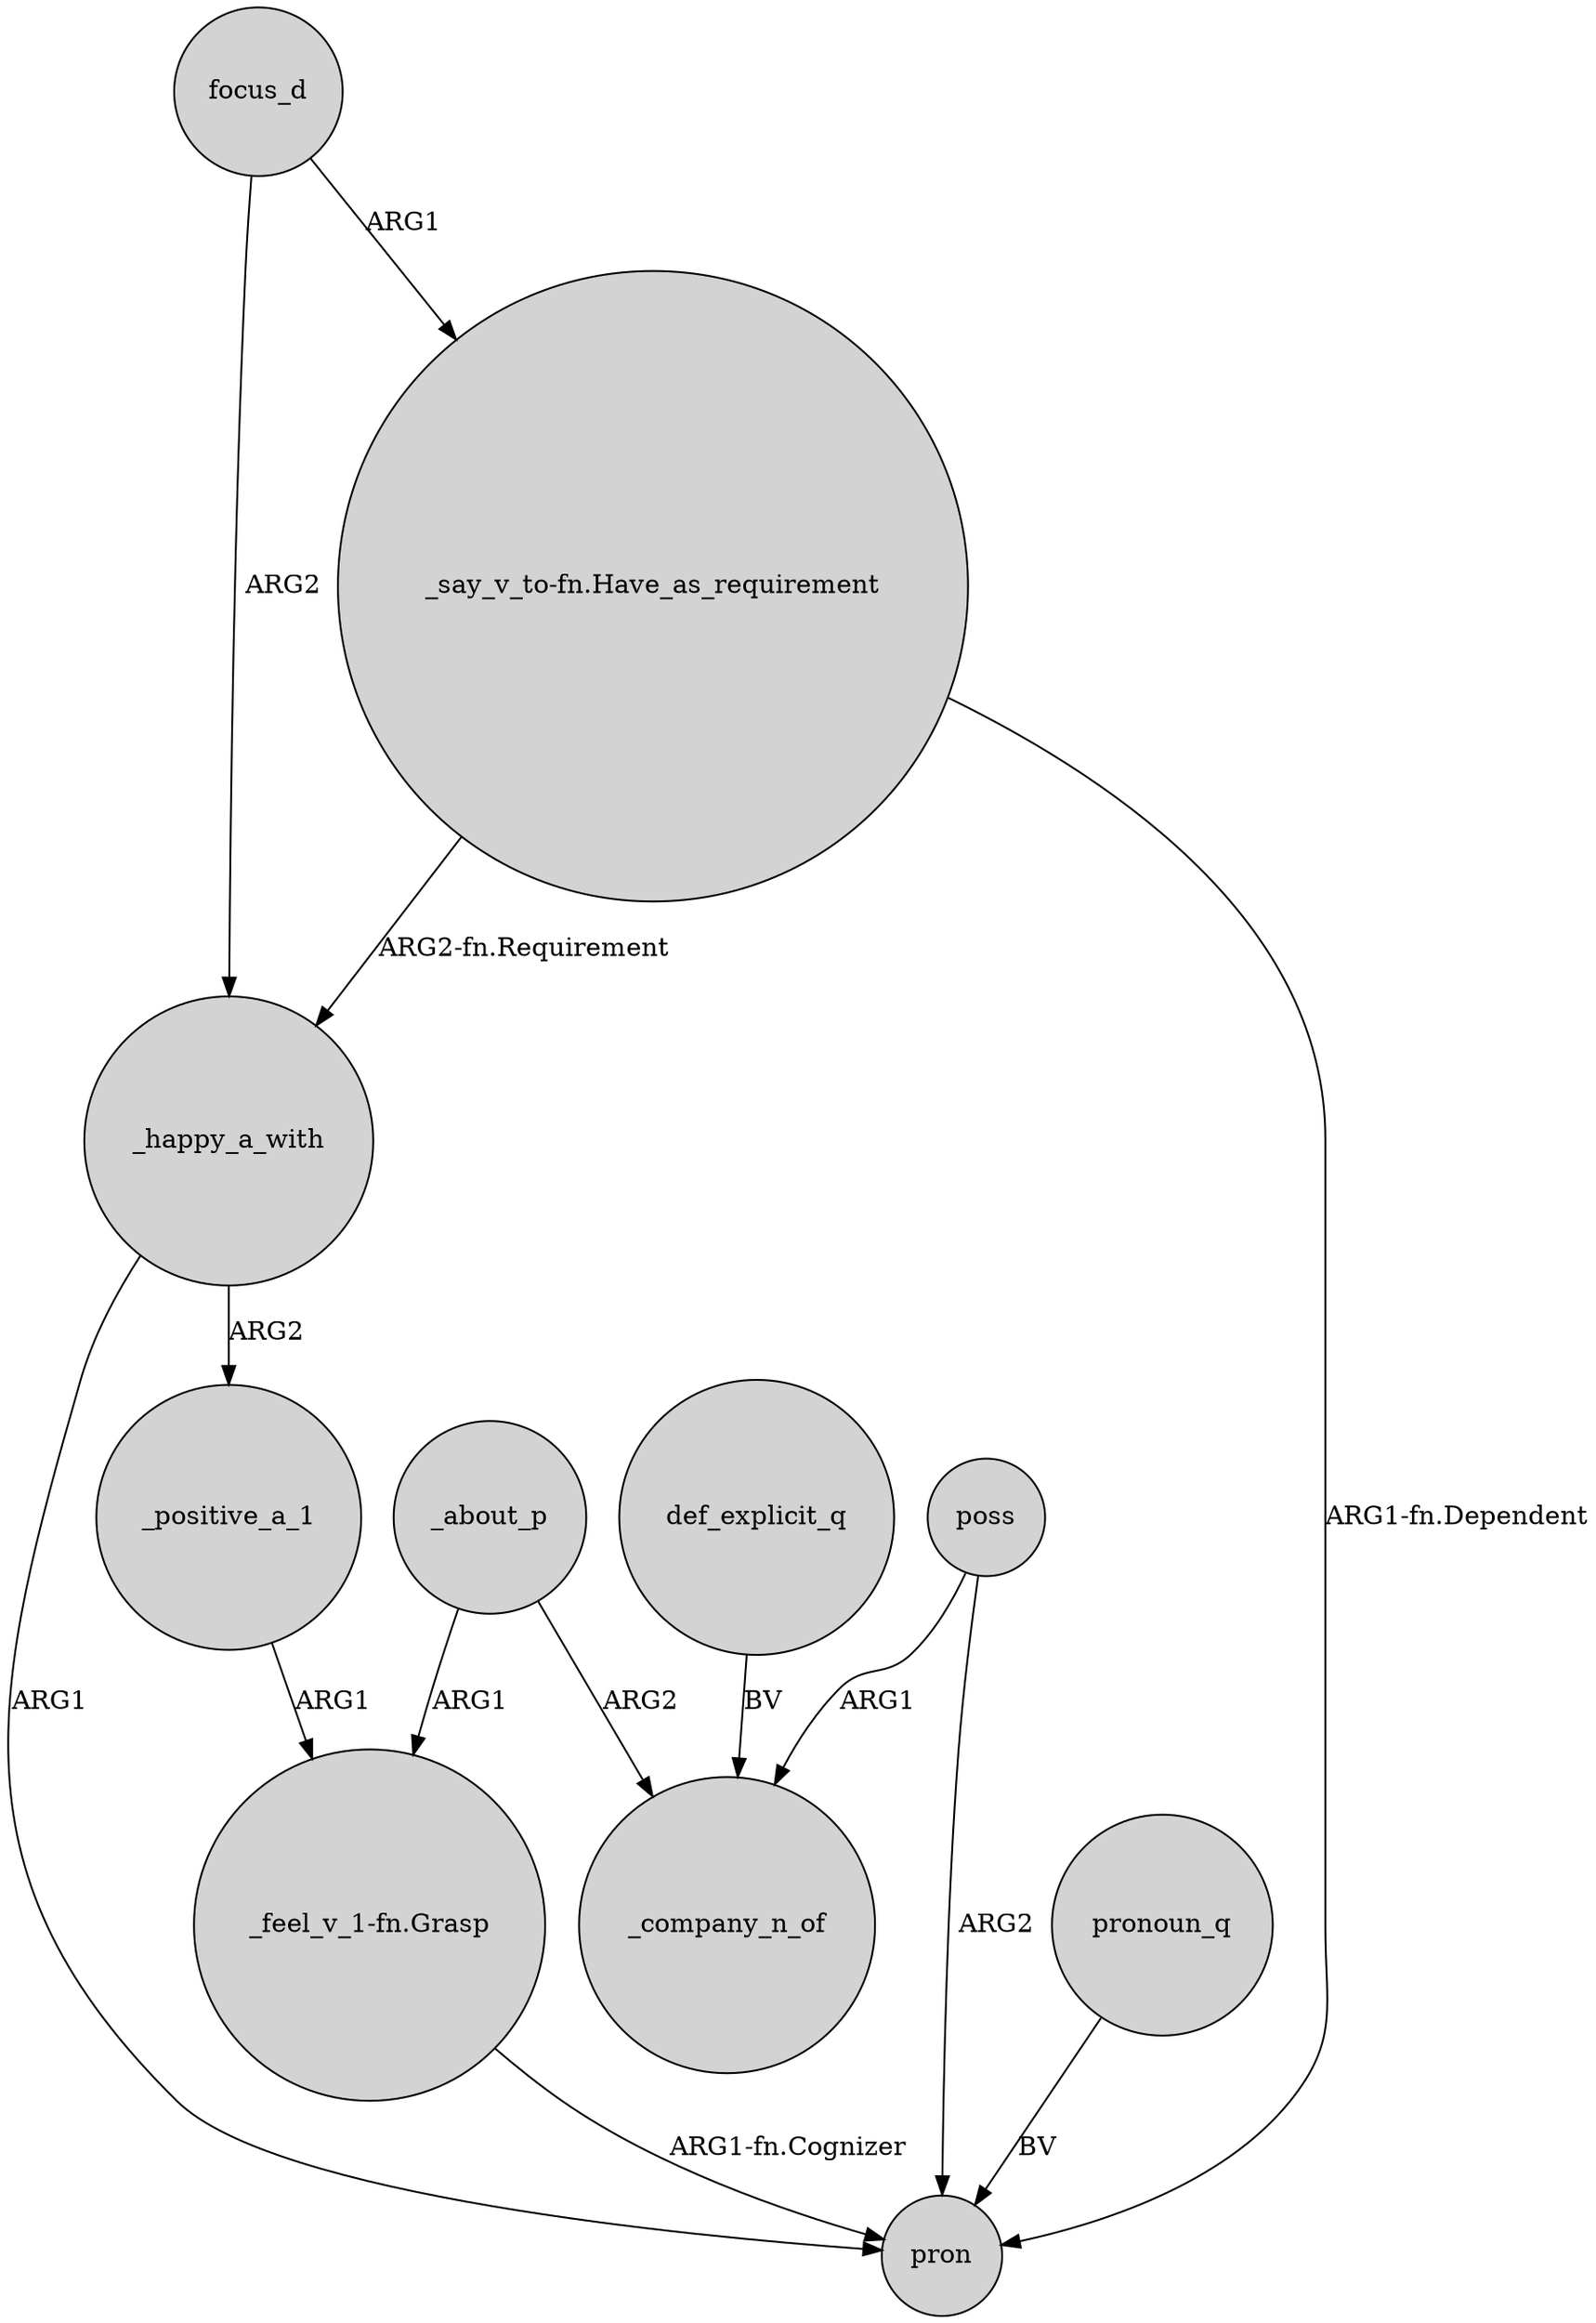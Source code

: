 digraph {
	node [shape=circle style=filled]
	focus_d -> _happy_a_with [label=ARG2]
	_positive_a_1 -> "_feel_v_1-fn.Grasp" [label=ARG1]
	poss -> _company_n_of [label=ARG1]
	_about_p -> _company_n_of [label=ARG2]
	def_explicit_q -> _company_n_of [label=BV]
	poss -> pron [label=ARG2]
	"_say_v_to-fn.Have_as_requirement" -> pron [label="ARG1-fn.Dependent"]
	_about_p -> "_feel_v_1-fn.Grasp" [label=ARG1]
	"_say_v_to-fn.Have_as_requirement" -> _happy_a_with [label="ARG2-fn.Requirement"]
	pronoun_q -> pron [label=BV]
	_happy_a_with -> _positive_a_1 [label=ARG2]
	focus_d -> "_say_v_to-fn.Have_as_requirement" [label=ARG1]
	"_feel_v_1-fn.Grasp" -> pron [label="ARG1-fn.Cognizer"]
	_happy_a_with -> pron [label=ARG1]
}
